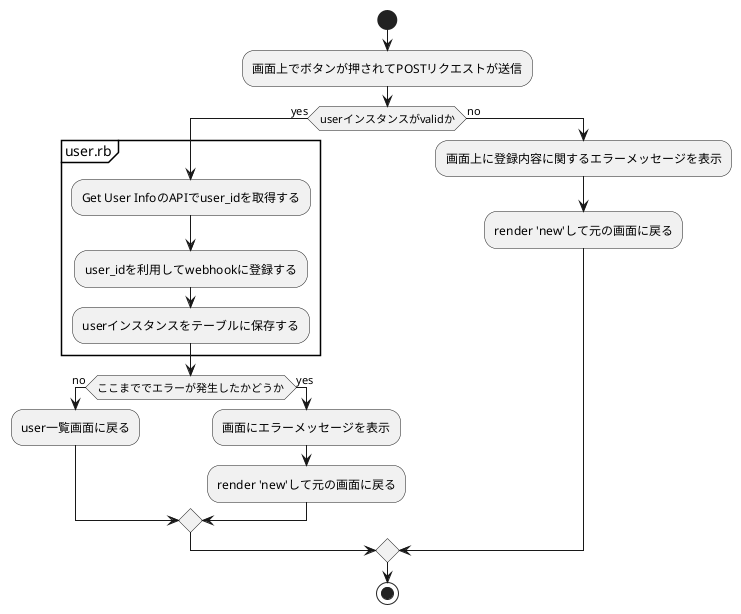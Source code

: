 @startuml register_user
start
:画面上でボタンが押されてPOSTリクエストが送信;
if(userインスタンスがvalidか) then (yes)
partition user.rb {
    :Get User InfoのAPIでuser_idを取得する;
    :user_idを利用してwebhookに登録する;
    :userインスタンスをテーブルに保存する;
}
    if(ここまででエラーが発生したかどうか)then(no)
        :user一覧画面に戻る;
    else(yes)
        :画面にエラーメッセージを表示;
        :render 'new'して元の画面に戻る;
    endif
else(no)
    :画面上に登録内容に関するエラーメッセージを表示;
    :render 'new'して元の画面に戻る;
endif

stop
@enduml